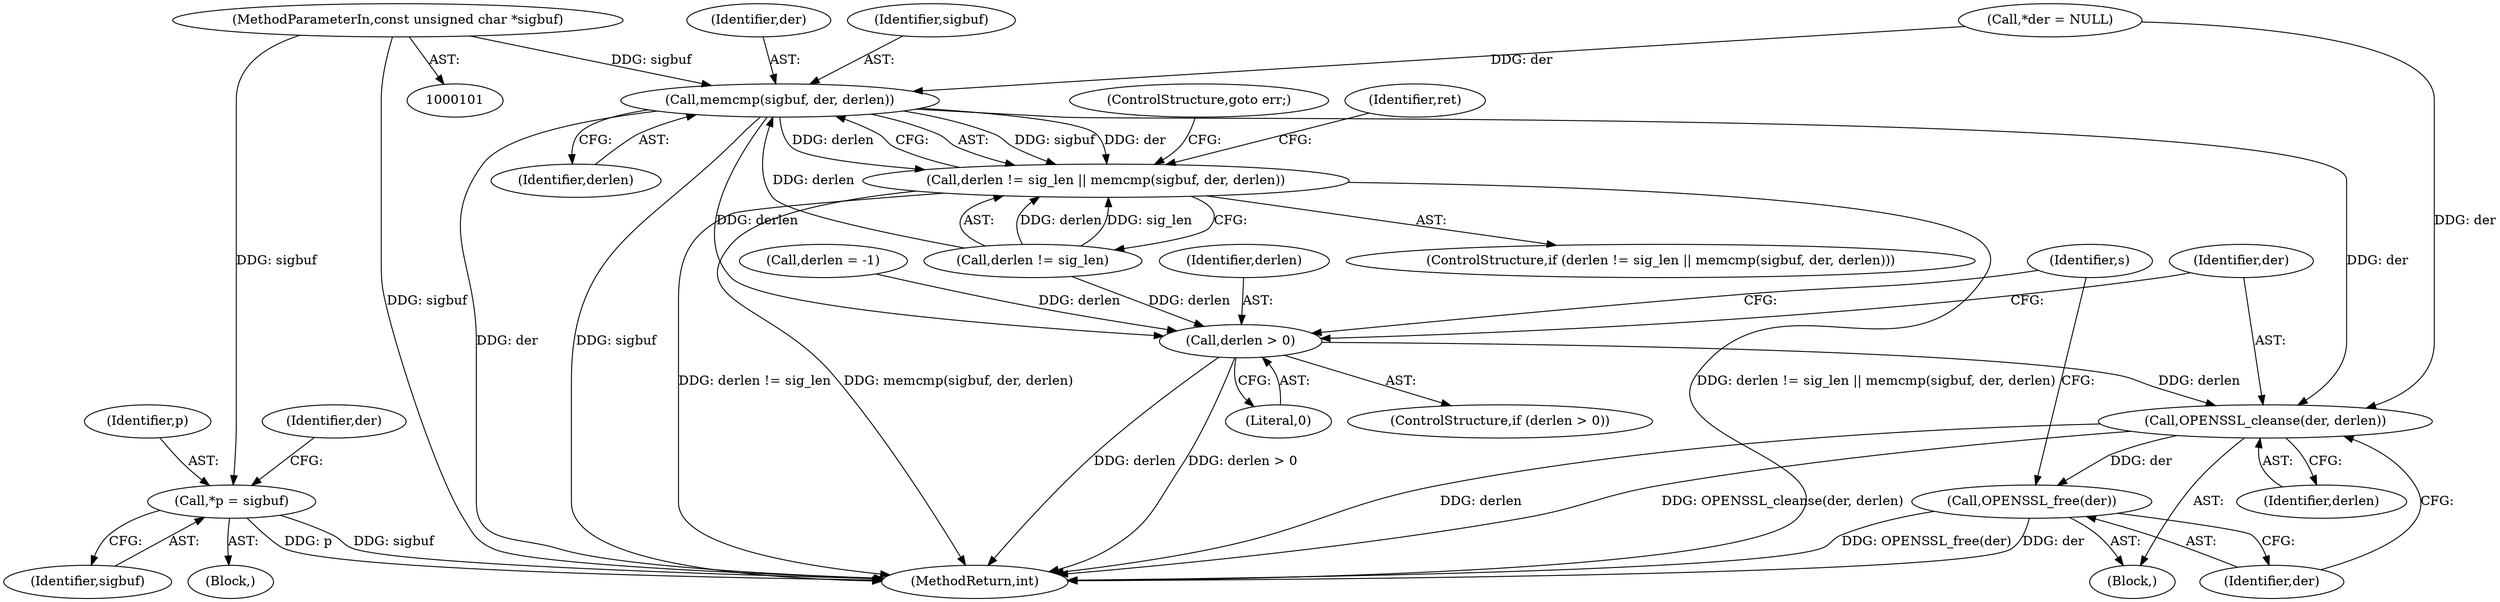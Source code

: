 digraph "0_openssl_684400ce192dac51df3d3e92b61830a6ef90be3e_1@pointer" {
"1000105" [label="(MethodParameterIn,const unsigned char *sigbuf)"];
"1000111" [label="(Call,*p = sigbuf)"];
"1000158" [label="(Call,memcmp(sigbuf, der, derlen))"];
"1000154" [label="(Call,derlen != sig_len || memcmp(sigbuf, der, derlen))"];
"1000172" [label="(Call,derlen > 0)"];
"1000176" [label="(Call,OPENSSL_cleanse(der, derlen))"];
"1000179" [label="(Call,OPENSSL_free(der))"];
"1000175" [label="(Block,)"];
"1000111" [label="(Call,*p = sigbuf)"];
"1000158" [label="(Call,memcmp(sigbuf, der, derlen))"];
"1000113" [label="(Identifier,sigbuf)"];
"1000161" [label="(Identifier,derlen)"];
"1000119" [label="(Call,derlen = -1)"];
"1000160" [label="(Identifier,der)"];
"1000159" [label="(Identifier,sigbuf)"];
"1000172" [label="(Call,derlen > 0)"];
"1000162" [label="(ControlStructure,goto err;)"];
"1000105" [label="(MethodParameterIn,const unsigned char *sigbuf)"];
"1000180" [label="(Identifier,der)"];
"1000171" [label="(ControlStructure,if (derlen > 0))"];
"1000108" [label="(Block,)"];
"1000115" [label="(Call,*der = NULL)"];
"1000155" [label="(Call,derlen != sig_len)"];
"1000173" [label="(Identifier,derlen)"];
"1000185" [label="(MethodReturn,int)"];
"1000176" [label="(Call,OPENSSL_cleanse(der, derlen))"];
"1000174" [label="(Literal,0)"];
"1000116" [label="(Identifier,der)"];
"1000178" [label="(Identifier,derlen)"];
"1000177" [label="(Identifier,der)"];
"1000164" [label="(Identifier,ret)"];
"1000154" [label="(Call,derlen != sig_len || memcmp(sigbuf, der, derlen))"];
"1000112" [label="(Identifier,p)"];
"1000182" [label="(Identifier,s)"];
"1000179" [label="(Call,OPENSSL_free(der))"];
"1000153" [label="(ControlStructure,if (derlen != sig_len || memcmp(sigbuf, der, derlen)))"];
"1000105" -> "1000101"  [label="AST: "];
"1000105" -> "1000185"  [label="DDG: sigbuf"];
"1000105" -> "1000111"  [label="DDG: sigbuf"];
"1000105" -> "1000158"  [label="DDG: sigbuf"];
"1000111" -> "1000108"  [label="AST: "];
"1000111" -> "1000113"  [label="CFG: "];
"1000112" -> "1000111"  [label="AST: "];
"1000113" -> "1000111"  [label="AST: "];
"1000116" -> "1000111"  [label="CFG: "];
"1000111" -> "1000185"  [label="DDG: p"];
"1000111" -> "1000185"  [label="DDG: sigbuf"];
"1000158" -> "1000154"  [label="AST: "];
"1000158" -> "1000161"  [label="CFG: "];
"1000159" -> "1000158"  [label="AST: "];
"1000160" -> "1000158"  [label="AST: "];
"1000161" -> "1000158"  [label="AST: "];
"1000154" -> "1000158"  [label="CFG: "];
"1000158" -> "1000185"  [label="DDG: der"];
"1000158" -> "1000185"  [label="DDG: sigbuf"];
"1000158" -> "1000154"  [label="DDG: sigbuf"];
"1000158" -> "1000154"  [label="DDG: der"];
"1000158" -> "1000154"  [label="DDG: derlen"];
"1000115" -> "1000158"  [label="DDG: der"];
"1000155" -> "1000158"  [label="DDG: derlen"];
"1000158" -> "1000172"  [label="DDG: derlen"];
"1000158" -> "1000176"  [label="DDG: der"];
"1000154" -> "1000153"  [label="AST: "];
"1000154" -> "1000155"  [label="CFG: "];
"1000155" -> "1000154"  [label="AST: "];
"1000162" -> "1000154"  [label="CFG: "];
"1000164" -> "1000154"  [label="CFG: "];
"1000154" -> "1000185"  [label="DDG: derlen != sig_len || memcmp(sigbuf, der, derlen)"];
"1000154" -> "1000185"  [label="DDG: derlen != sig_len"];
"1000154" -> "1000185"  [label="DDG: memcmp(sigbuf, der, derlen)"];
"1000155" -> "1000154"  [label="DDG: derlen"];
"1000155" -> "1000154"  [label="DDG: sig_len"];
"1000172" -> "1000171"  [label="AST: "];
"1000172" -> "1000174"  [label="CFG: "];
"1000173" -> "1000172"  [label="AST: "];
"1000174" -> "1000172"  [label="AST: "];
"1000177" -> "1000172"  [label="CFG: "];
"1000182" -> "1000172"  [label="CFG: "];
"1000172" -> "1000185"  [label="DDG: derlen > 0"];
"1000172" -> "1000185"  [label="DDG: derlen"];
"1000119" -> "1000172"  [label="DDG: derlen"];
"1000155" -> "1000172"  [label="DDG: derlen"];
"1000172" -> "1000176"  [label="DDG: derlen"];
"1000176" -> "1000175"  [label="AST: "];
"1000176" -> "1000178"  [label="CFG: "];
"1000177" -> "1000176"  [label="AST: "];
"1000178" -> "1000176"  [label="AST: "];
"1000180" -> "1000176"  [label="CFG: "];
"1000176" -> "1000185"  [label="DDG: derlen"];
"1000176" -> "1000185"  [label="DDG: OPENSSL_cleanse(der, derlen)"];
"1000115" -> "1000176"  [label="DDG: der"];
"1000176" -> "1000179"  [label="DDG: der"];
"1000179" -> "1000175"  [label="AST: "];
"1000179" -> "1000180"  [label="CFG: "];
"1000180" -> "1000179"  [label="AST: "];
"1000182" -> "1000179"  [label="CFG: "];
"1000179" -> "1000185"  [label="DDG: OPENSSL_free(der)"];
"1000179" -> "1000185"  [label="DDG: der"];
}
